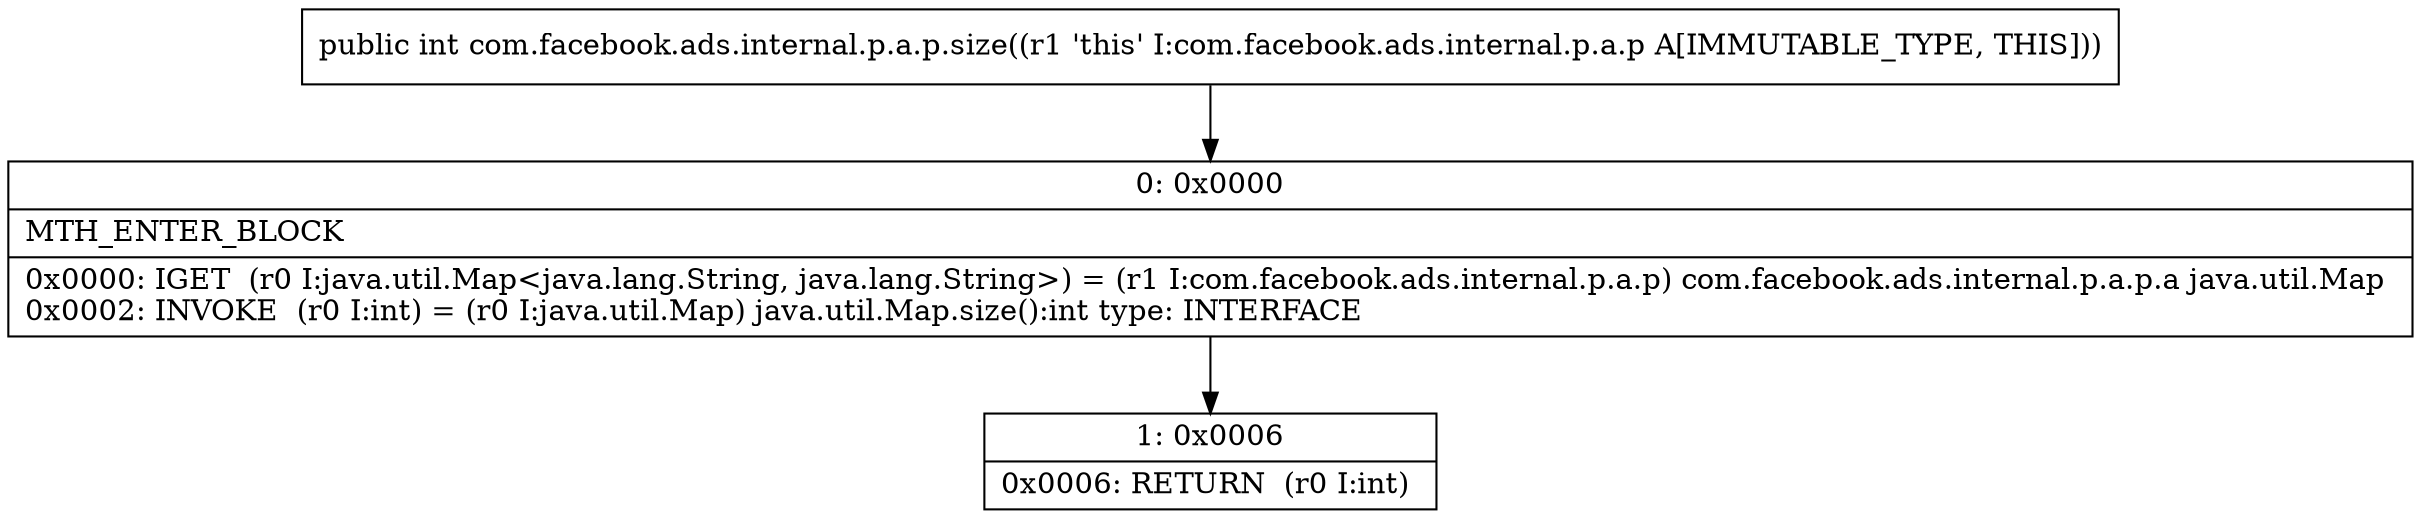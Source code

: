 digraph "CFG forcom.facebook.ads.internal.p.a.p.size()I" {
Node_0 [shape=record,label="{0\:\ 0x0000|MTH_ENTER_BLOCK\l|0x0000: IGET  (r0 I:java.util.Map\<java.lang.String, java.lang.String\>) = (r1 I:com.facebook.ads.internal.p.a.p) com.facebook.ads.internal.p.a.p.a java.util.Map \l0x0002: INVOKE  (r0 I:int) = (r0 I:java.util.Map) java.util.Map.size():int type: INTERFACE \l}"];
Node_1 [shape=record,label="{1\:\ 0x0006|0x0006: RETURN  (r0 I:int) \l}"];
MethodNode[shape=record,label="{public int com.facebook.ads.internal.p.a.p.size((r1 'this' I:com.facebook.ads.internal.p.a.p A[IMMUTABLE_TYPE, THIS])) }"];
MethodNode -> Node_0;
Node_0 -> Node_1;
}

